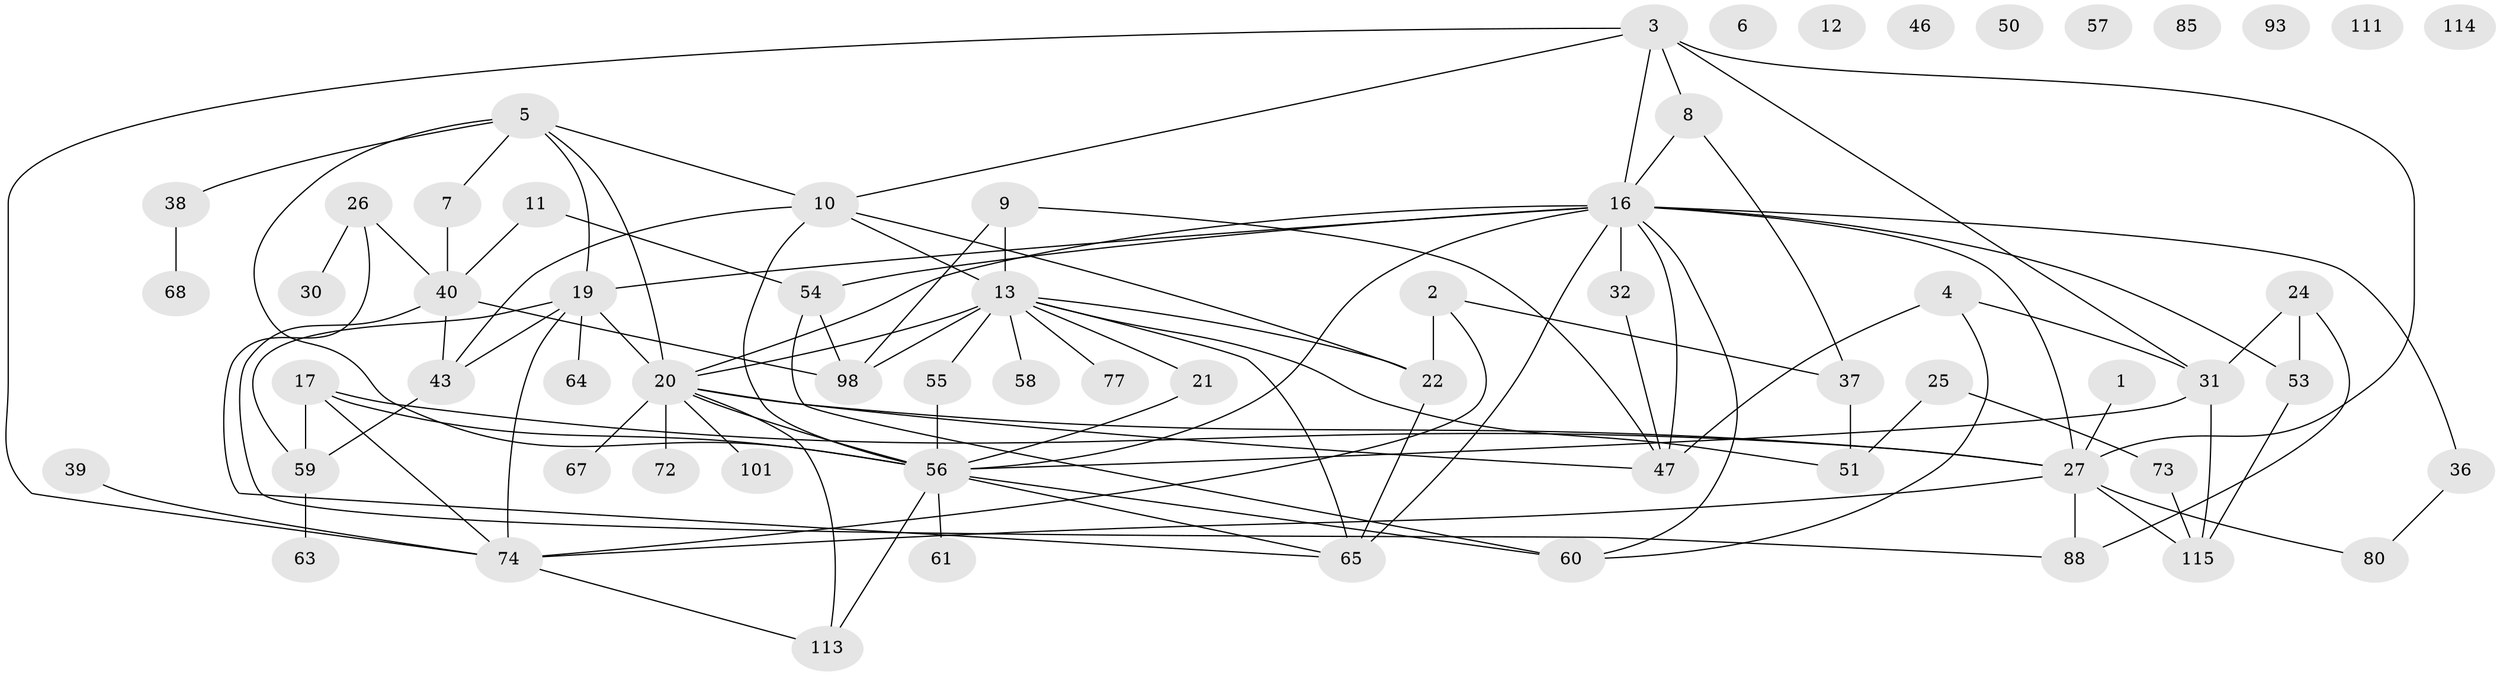 // original degree distribution, {2: 0.21875, 1: 0.1875, 3: 0.1953125, 4: 0.1796875, 0: 0.0703125, 5: 0.0859375, 6: 0.0625}
// Generated by graph-tools (version 1.1) at 2025/16/03/04/25 18:16:33]
// undirected, 64 vertices, 103 edges
graph export_dot {
graph [start="1"]
  node [color=gray90,style=filled];
  1 [super="+15"];
  2 [super="+18"];
  3 [super="+33"];
  4 [super="+96"];
  5 [super="+126+127"];
  6;
  7;
  8;
  9 [super="+105+14+66"];
  10 [super="+92"];
  11;
  12;
  13 [super="+81+62+83"];
  16 [super="+118+23"];
  17 [super="+41"];
  19 [super="+35+44"];
  20 [super="+69"];
  21;
  22 [super="+102"];
  24 [super="+49"];
  25;
  26 [super="+28"];
  27 [super="+34+45+42+29"];
  30;
  31 [super="+84"];
  32;
  36;
  37 [super="+48+124"];
  38;
  39;
  40 [super="+109"];
  43 [super="+110+94"];
  46;
  47;
  50;
  51;
  53 [super="+70"];
  54 [super="+86"];
  55;
  56 [super="+91+78"];
  57;
  58;
  59 [super="+76"];
  60 [super="+121"];
  61;
  63;
  64 [super="+71"];
  65 [super="+75"];
  67;
  68 [super="+100"];
  72;
  73;
  74 [super="+95"];
  77 [super="+106"];
  80;
  85;
  88;
  93;
  98;
  101;
  111;
  113 [super="+116"];
  114;
  115 [super="+120"];
  1 -- 27;
  2 -- 74;
  2 -- 37;
  2 -- 22;
  3 -- 16;
  3 -- 8;
  3 -- 74;
  3 -- 27;
  3 -- 10;
  3 -- 31;
  4 -- 47 [weight=2];
  4 -- 60;
  4 -- 31;
  5 -- 38;
  5 -- 56;
  5 -- 7;
  5 -- 19;
  5 -- 10;
  5 -- 20;
  7 -- 40;
  8 -- 37;
  8 -- 16;
  9 -- 98;
  9 -- 47;
  9 -- 13 [weight=2];
  10 -- 56 [weight=2];
  10 -- 13 [weight=2];
  10 -- 22;
  10 -- 43;
  11 -- 54;
  11 -- 40;
  13 -- 55;
  13 -- 65;
  13 -- 98;
  13 -- 20 [weight=2];
  13 -- 21;
  13 -- 58;
  13 -- 51;
  13 -- 22;
  13 -- 77;
  16 -- 47;
  16 -- 65 [weight=2];
  16 -- 54;
  16 -- 36;
  16 -- 32;
  16 -- 27;
  16 -- 60;
  16 -- 56;
  16 -- 20;
  16 -- 53;
  16 -- 19;
  17 -- 74;
  17 -- 27;
  17 -- 59;
  17 -- 56;
  19 -- 59;
  19 -- 64;
  19 -- 74;
  19 -- 20;
  19 -- 43;
  20 -- 27;
  20 -- 67;
  20 -- 101;
  20 -- 72;
  20 -- 47;
  20 -- 113;
  20 -- 56;
  21 -- 56;
  22 -- 65;
  24 -- 88;
  24 -- 53;
  24 -- 31;
  25 -- 51;
  25 -- 73;
  26 -- 65;
  26 -- 30;
  26 -- 40;
  27 -- 115;
  27 -- 80;
  27 -- 88;
  27 -- 74;
  31 -- 115;
  31 -- 56;
  32 -- 47;
  36 -- 80;
  37 -- 51;
  38 -- 68;
  39 -- 74;
  40 -- 98;
  40 -- 43;
  40 -- 88;
  43 -- 59;
  53 -- 115;
  54 -- 60;
  54 -- 98;
  55 -- 56;
  56 -- 113;
  56 -- 60;
  56 -- 61;
  56 -- 65;
  59 -- 63;
  73 -- 115;
  74 -- 113;
}
